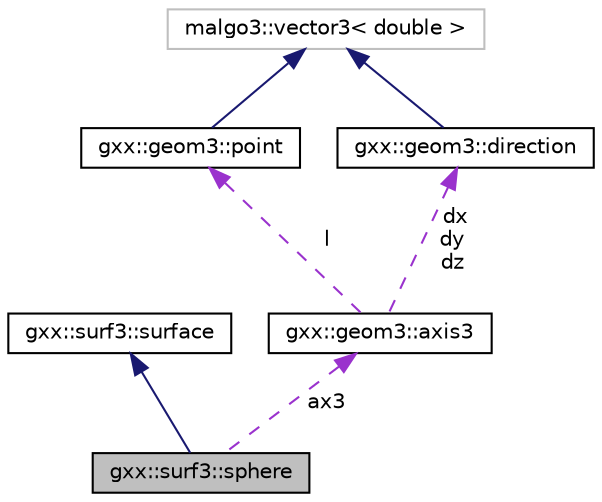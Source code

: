 digraph "gxx::surf3::sphere"
{
  edge [fontname="Helvetica",fontsize="10",labelfontname="Helvetica",labelfontsize="10"];
  node [fontname="Helvetica",fontsize="10",shape=record];
  Node1 [label="gxx::surf3::sphere",height=0.2,width=0.4,color="black", fillcolor="grey75", style="filled", fontcolor="black"];
  Node2 -> Node1 [dir="back",color="midnightblue",fontsize="10",style="solid",fontname="Helvetica"];
  Node2 [label="gxx::surf3::surface",height=0.2,width=0.4,color="black", fillcolor="white", style="filled",URL="$classgxx_1_1surf3_1_1surface.html"];
  Node3 -> Node1 [dir="back",color="darkorchid3",fontsize="10",style="dashed",label=" ax3" ,fontname="Helvetica"];
  Node3 [label="gxx::geom3::axis3",height=0.2,width=0.4,color="black", fillcolor="white", style="filled",URL="$classgxx_1_1geom3_1_1axis3.html"];
  Node4 -> Node3 [dir="back",color="darkorchid3",fontsize="10",style="dashed",label=" l" ,fontname="Helvetica"];
  Node4 [label="gxx::geom3::point",height=0.2,width=0.4,color="black", fillcolor="white", style="filled",URL="$classgxx_1_1geom3_1_1point.html"];
  Node5 -> Node4 [dir="back",color="midnightblue",fontsize="10",style="solid",fontname="Helvetica"];
  Node5 [label="malgo3::vector3\< double \>",height=0.2,width=0.4,color="grey75", fillcolor="white", style="filled"];
  Node6 -> Node3 [dir="back",color="darkorchid3",fontsize="10",style="dashed",label=" dx\ndy\ndz" ,fontname="Helvetica"];
  Node6 [label="gxx::geom3::direction",height=0.2,width=0.4,color="black", fillcolor="white", style="filled",URL="$classgxx_1_1geom3_1_1direction.html"];
  Node5 -> Node6 [dir="back",color="midnightblue",fontsize="10",style="solid",fontname="Helvetica"];
}
